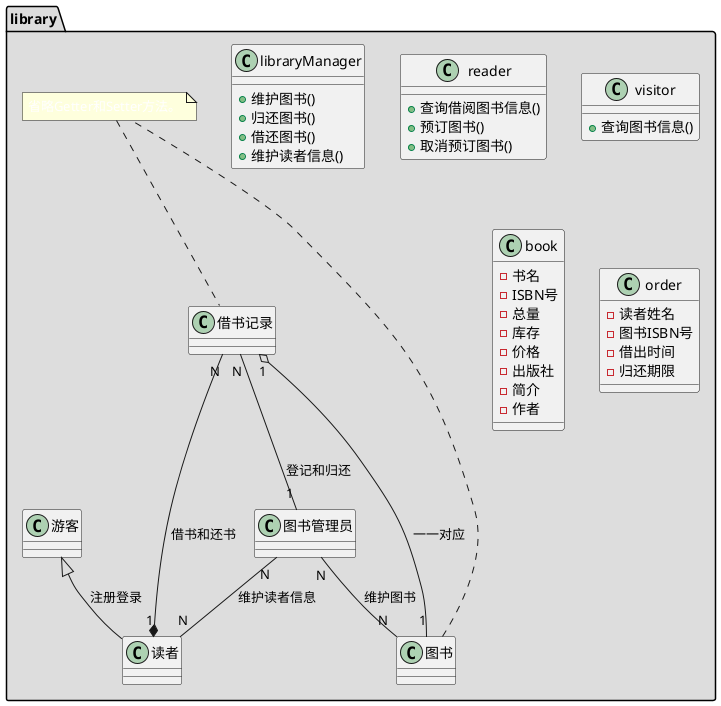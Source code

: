 @startuml

package "library" #DDDDDD {

	class libraryManager {

		+维护图书()
		+归还图书()
		+借还图书()
		+维护读者信息()
	}
	class reader {

		+查询借阅图书信息()
		+预订图书()
		+取消预订图书()
	}
	class visitor {
		+查询图书信息()
	}

	class book {
	 	-书名
	 	-ISBN号
	 	-总量
	 	-库存
	 	-价格
	 	-出版社
	 	-简介
	 	-作者
	}

	class order {
	 	-读者姓名
	 	-图书ISBN号
	 	-借出时间
	 	-归还期限
	}

	 note "<color:white>省略Getter和Setter方法。</color>" as note1

	图书 .. note1
	note1 .. 借书记录
	游客 <|-- 读者 : 注册登录
	读者 "1" *-- "N" 借书记录 : 借书和还书
	借书记录 "1" o-- "1" 图书 : 一一对应
	借书记录 "N" -- "1" 图书管理员 : 登记和归还
	图书管理员 "N" -- "N" 图书 : 维护图书
	图书管理员 "N" -- "N" 读者 : 维护读者信息


}


@enduml